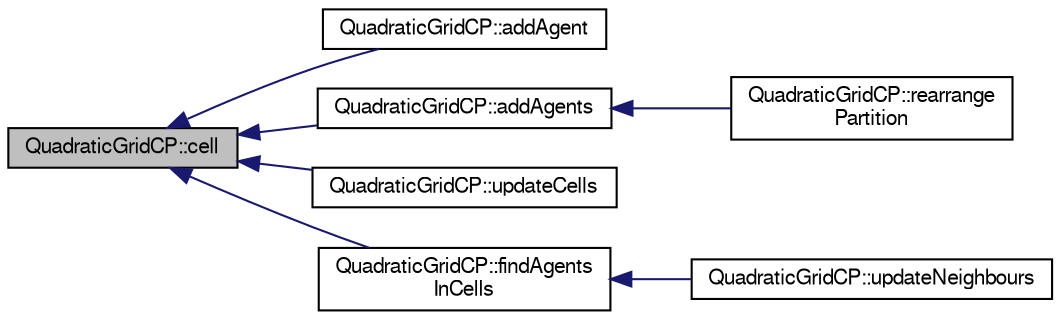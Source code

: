 digraph "QuadraticGridCP::cell"
{
  edge [fontname="FreeSans",fontsize="10",labelfontname="FreeSans",labelfontsize="10"];
  node [fontname="FreeSans",fontsize="10",shape=record];
  rankdir="LR";
  Node1 [label="QuadraticGridCP::cell",height=0.2,width=0.4,color="black", fillcolor="grey75", style="filled" fontcolor="black"];
  Node1 -> Node2 [dir="back",color="midnightblue",fontsize="10",style="solid",fontname="FreeSans"];
  Node2 [label="QuadraticGridCP::addAgent",height=0.2,width=0.4,color="black", fillcolor="white", style="filled",URL="$class_quadratic_grid_c_p.html#a8ea7d12bf956eb79beae4f72aa02642a",tooltip="Add _agent to the cell partition. "];
  Node1 -> Node3 [dir="back",color="midnightblue",fontsize="10",style="solid",fontname="FreeSans"];
  Node3 [label="QuadraticGridCP::addAgents",height=0.2,width=0.4,color="black", fillcolor="white", style="filled",URL="$class_quadratic_grid_c_p.html#a0665be64ee9cd61e796d6ba6bd098d8d",tooltip="Add _agents to the cell partition. "];
  Node3 -> Node4 [dir="back",color="midnightblue",fontsize="10",style="solid",fontname="FreeSans"];
  Node4 [label="QuadraticGridCP::rearrange\lPartition",height=0.2,width=0.4,color="black", fillcolor="white", style="filled",URL="$class_quadratic_grid_c_p.html#aed54958e170f5c90e6026ab847c0f48e",tooltip="Recalculate the complete cell partition. This must be done when the cellSize is changed. "];
  Node1 -> Node5 [dir="back",color="midnightblue",fontsize="10",style="solid",fontname="FreeSans"];
  Node5 [label="QuadraticGridCP::updateCells",height=0.2,width=0.4,color="black", fillcolor="white", style="filled",URL="$class_quadratic_grid_c_p.html#a4821f9fcf301bcbeb34cef3ee86e4b8e",tooltip="Update location of _agents in the cell partition. "];
  Node1 -> Node6 [dir="back",color="midnightblue",fontsize="10",style="solid",fontname="FreeSans"];
  Node6 [label="QuadraticGridCP::findAgents\lInCells",height=0.2,width=0.4,color="black", fillcolor="white", style="filled",URL="$class_quadratic_grid_c_p.html#a9fc603778e891904457e428de8606371",tooltip="Find the agents in the cells which contains a squared surface. "];
  Node6 -> Node7 [dir="back",color="midnightblue",fontsize="10",style="solid",fontname="FreeSans"];
  Node7 [label="QuadraticGridCP::updateNeighbours",height=0.2,width=0.4,color="black", fillcolor="white", style="filled",URL="$class_quadratic_grid_c_p.html#a2c3bb856105d9888f7c2d043296303f5",tooltip="Update the neighbours of _agents. "];
}
